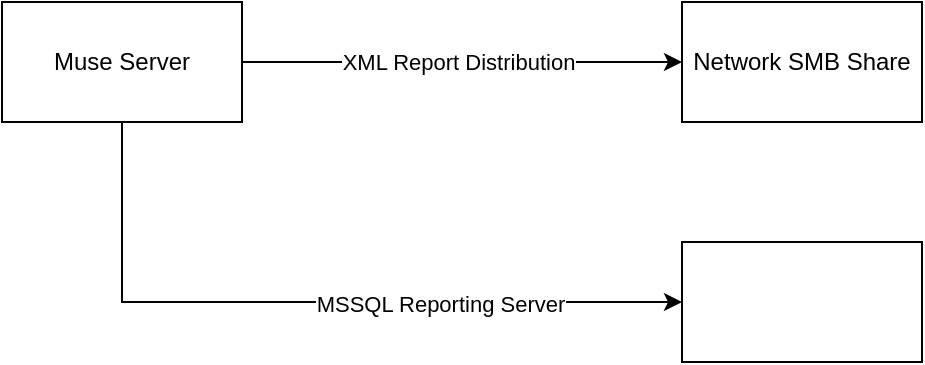 <mxfile version="26.1.1">
  <diagram name="Page-1" id="VTtJCzl3SS9MM9IeXYbd">
    <mxGraphModel dx="2072" dy="1417" grid="1" gridSize="10" guides="1" tooltips="1" connect="1" arrows="1" fold="1" page="1" pageScale="1" pageWidth="850" pageHeight="1100" math="0" shadow="0">
      <root>
        <mxCell id="0" />
        <mxCell id="1" parent="0" />
        <mxCell id="FZnqGLwRk_k8SvJbiQVw-3" style="edgeStyle=orthogonalEdgeStyle;rounded=0;orthogonalLoop=1;jettySize=auto;html=1;" edge="1" parent="1" source="FZnqGLwRk_k8SvJbiQVw-1" target="FZnqGLwRk_k8SvJbiQVw-2">
          <mxGeometry relative="1" as="geometry" />
        </mxCell>
        <mxCell id="FZnqGLwRk_k8SvJbiQVw-4" value="XML Report Distribution" style="edgeLabel;html=1;align=center;verticalAlign=middle;resizable=0;points=[];" vertex="1" connectable="0" parent="FZnqGLwRk_k8SvJbiQVw-3">
          <mxGeometry x="-0.022" relative="1" as="geometry">
            <mxPoint as="offset" />
          </mxGeometry>
        </mxCell>
        <mxCell id="FZnqGLwRk_k8SvJbiQVw-7" style="edgeStyle=orthogonalEdgeStyle;rounded=0;orthogonalLoop=1;jettySize=auto;html=1;exitX=0.5;exitY=1;exitDx=0;exitDy=0;entryX=0;entryY=0.5;entryDx=0;entryDy=0;" edge="1" parent="1" source="FZnqGLwRk_k8SvJbiQVw-1" target="FZnqGLwRk_k8SvJbiQVw-5">
          <mxGeometry relative="1" as="geometry" />
        </mxCell>
        <mxCell id="FZnqGLwRk_k8SvJbiQVw-8" value="MSSQL Reporting Server" style="edgeLabel;html=1;align=center;verticalAlign=middle;resizable=0;points=[];" vertex="1" connectable="0" parent="FZnqGLwRk_k8SvJbiQVw-7">
          <mxGeometry x="0.346" y="-1" relative="1" as="geometry">
            <mxPoint as="offset" />
          </mxGeometry>
        </mxCell>
        <mxCell id="FZnqGLwRk_k8SvJbiQVw-1" value="Muse Server" style="rounded=0;whiteSpace=wrap;html=1;" vertex="1" parent="1">
          <mxGeometry x="80" y="280" width="120" height="60" as="geometry" />
        </mxCell>
        <mxCell id="FZnqGLwRk_k8SvJbiQVw-2" value="Network SMB Share" style="rounded=0;whiteSpace=wrap;html=1;" vertex="1" parent="1">
          <mxGeometry x="420" y="280" width="120" height="60" as="geometry" />
        </mxCell>
        <mxCell id="FZnqGLwRk_k8SvJbiQVw-5" value="" style="rounded=0;whiteSpace=wrap;html=1;" vertex="1" parent="1">
          <mxGeometry x="420" y="400" width="120" height="60" as="geometry" />
        </mxCell>
      </root>
    </mxGraphModel>
  </diagram>
</mxfile>
